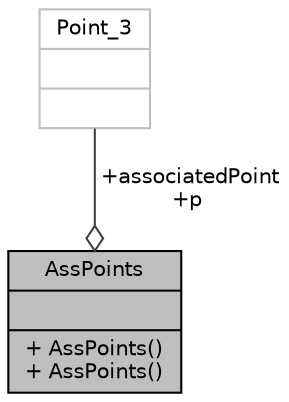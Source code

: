 digraph "AssPoints"
{
 // INTERACTIVE_SVG=YES
 // LATEX_PDF_SIZE
  bgcolor="transparent";
  edge [fontname="Helvetica",fontsize="10",labelfontname="Helvetica",labelfontsize="10"];
  node [fontname="Helvetica",fontsize="10",shape=record];
  Node1 [label="{AssPoints\n||+ AssPoints()\l+ AssPoints()\l}",height=0.2,width=0.4,color="black", fillcolor="grey75", style="filled", fontcolor="black",tooltip="Die Struktur AssPoints besteht aus einem (rotierten) Punkt p und einem assoziierten/ursprünglichen Pu..."];
  Node2 -> Node1 [color="grey25",fontsize="10",style="solid",label=" +associatedPoint\n+p" ,arrowhead="odiamond",fontname="Helvetica"];
  Node2 [label="{Point_3\n||}",height=0.2,width=0.4,color="grey75",tooltip=" "];
}
